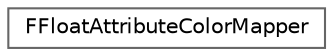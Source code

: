 digraph "Graphical Class Hierarchy"
{
 // INTERACTIVE_SVG=YES
 // LATEX_PDF_SIZE
  bgcolor="transparent";
  edge [fontname=Helvetica,fontsize=10,labelfontname=Helvetica,labelfontsize=10];
  node [fontname=Helvetica,fontsize=10,shape=box,height=0.2,width=0.4];
  rankdir="LR";
  Node0 [id="Node000000",label="FFloatAttributeColorMapper",height=0.2,width=0.4,color="grey40", fillcolor="white", style="filled",URL="$d1/d77/classFFloatAttributeColorMapper.html",tooltip="Maps float values to linear color ramp."];
}
